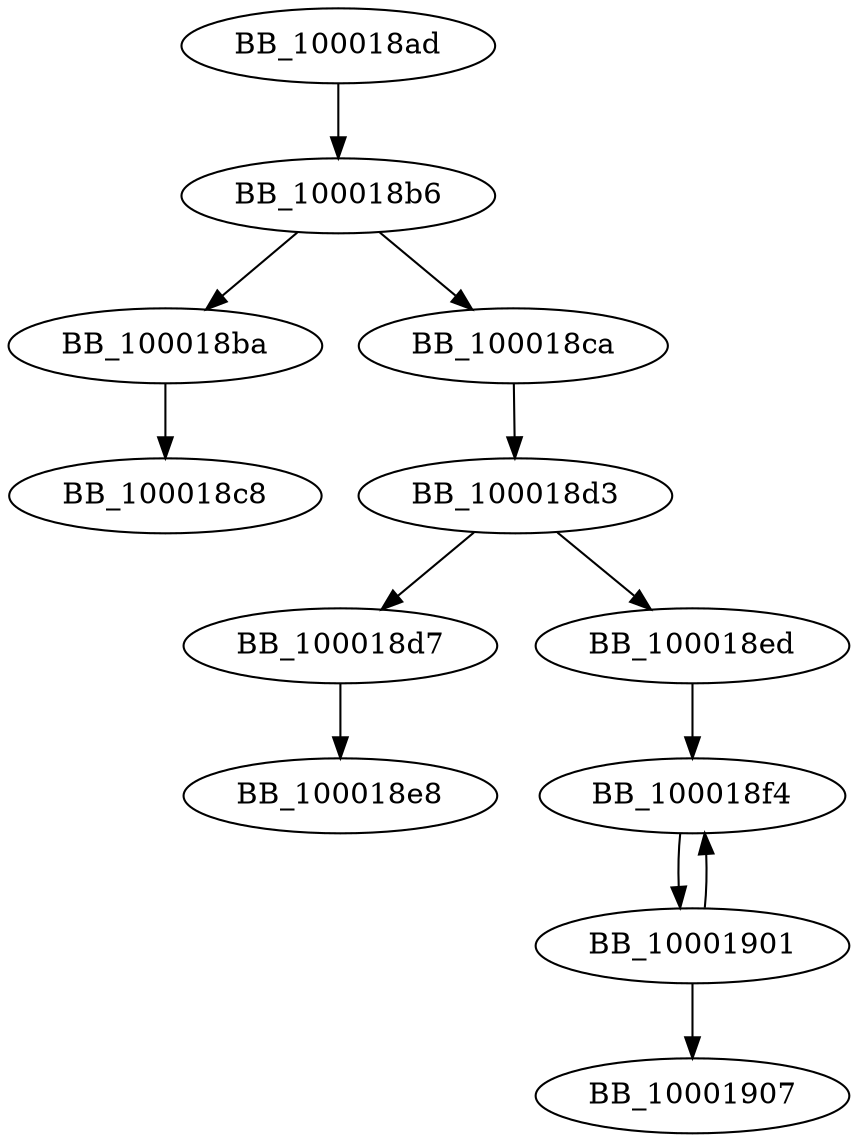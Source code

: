 DiGraph sub_100018AD{
BB_100018ad->BB_100018b6
BB_100018b6->BB_100018ba
BB_100018b6->BB_100018ca
BB_100018ba->BB_100018c8
BB_100018ca->BB_100018d3
BB_100018d3->BB_100018d7
BB_100018d3->BB_100018ed
BB_100018d7->BB_100018e8
BB_100018ed->BB_100018f4
BB_100018f4->BB_10001901
BB_10001901->BB_100018f4
BB_10001901->BB_10001907
}
